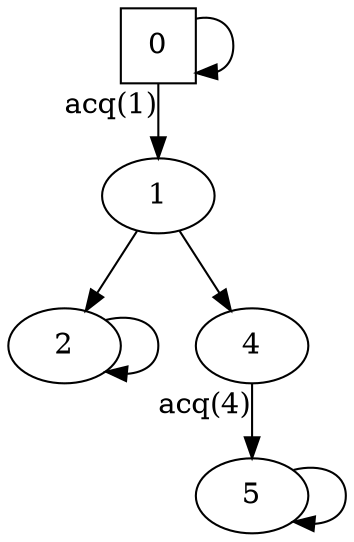 digraph auto_4{
0[shape=square];
1;
2;
4;
5;
4 -> 5[xlabel="acq(4)"];
5 -> 5;
1 -> 2;
1 -> 4;
2 -> 2;
0 -> 1[xlabel="acq(1)"];
0 -> 0;
}
